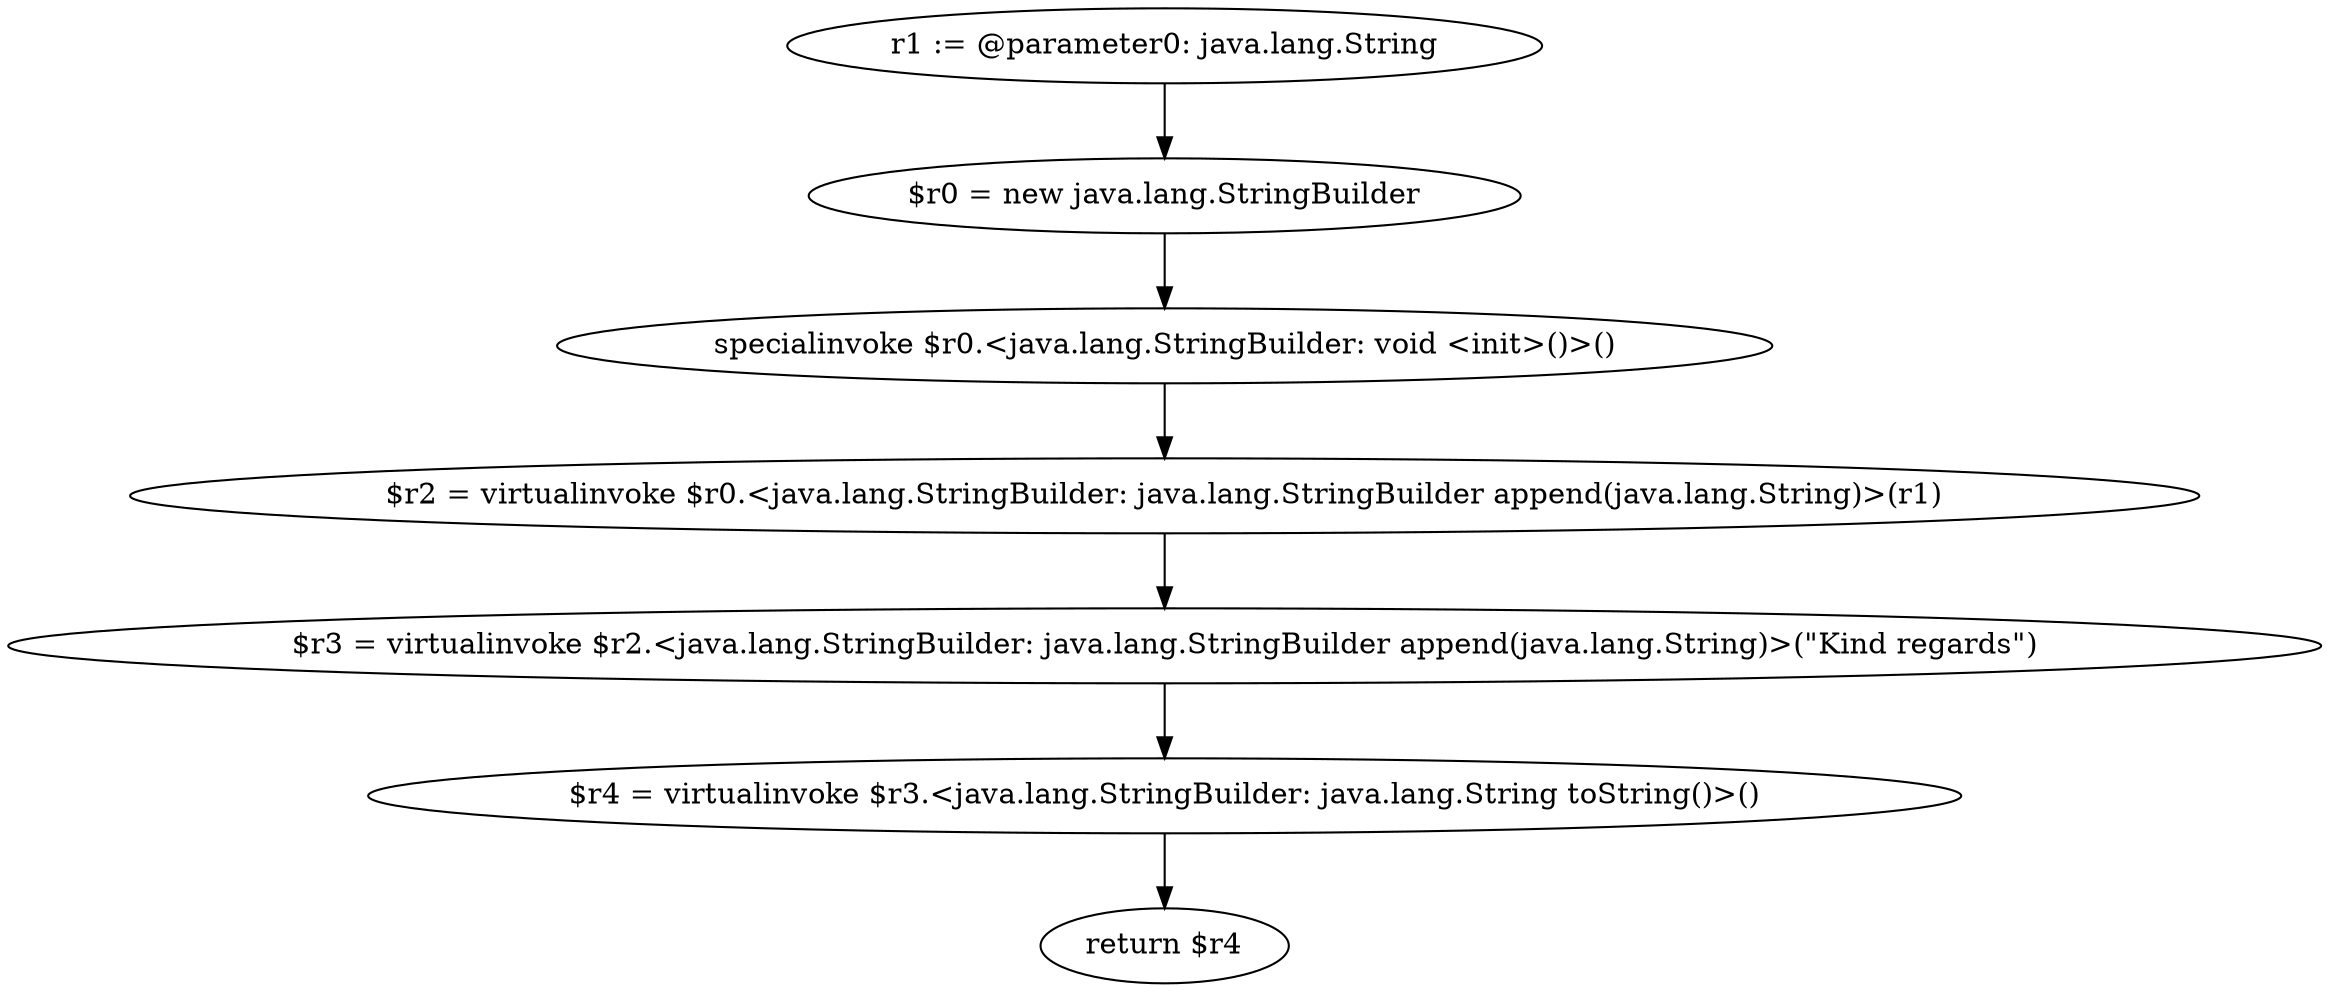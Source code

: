 digraph "unitGraph" {
    "r1 := @parameter0: java.lang.String"
    "$r0 = new java.lang.StringBuilder"
    "specialinvoke $r0.<java.lang.StringBuilder: void <init>()>()"
    "$r2 = virtualinvoke $r0.<java.lang.StringBuilder: java.lang.StringBuilder append(java.lang.String)>(r1)"
    "$r3 = virtualinvoke $r2.<java.lang.StringBuilder: java.lang.StringBuilder append(java.lang.String)>(\"Kind regards\")"
    "$r4 = virtualinvoke $r3.<java.lang.StringBuilder: java.lang.String toString()>()"
    "return $r4"
    "r1 := @parameter0: java.lang.String"->"$r0 = new java.lang.StringBuilder";
    "$r0 = new java.lang.StringBuilder"->"specialinvoke $r0.<java.lang.StringBuilder: void <init>()>()";
    "specialinvoke $r0.<java.lang.StringBuilder: void <init>()>()"->"$r2 = virtualinvoke $r0.<java.lang.StringBuilder: java.lang.StringBuilder append(java.lang.String)>(r1)";
    "$r2 = virtualinvoke $r0.<java.lang.StringBuilder: java.lang.StringBuilder append(java.lang.String)>(r1)"->"$r3 = virtualinvoke $r2.<java.lang.StringBuilder: java.lang.StringBuilder append(java.lang.String)>(\"Kind regards\")";
    "$r3 = virtualinvoke $r2.<java.lang.StringBuilder: java.lang.StringBuilder append(java.lang.String)>(\"Kind regards\")"->"$r4 = virtualinvoke $r3.<java.lang.StringBuilder: java.lang.String toString()>()";
    "$r4 = virtualinvoke $r3.<java.lang.StringBuilder: java.lang.String toString()>()"->"return $r4";
}
